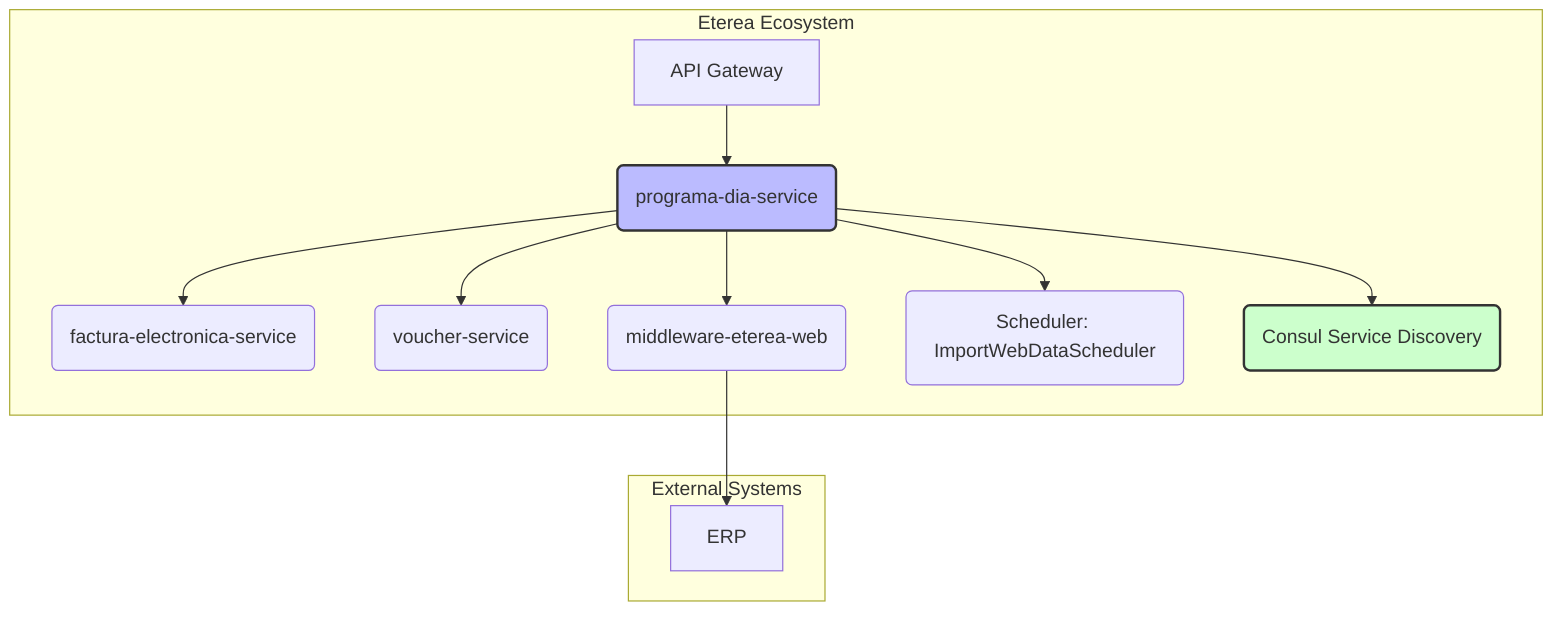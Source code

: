 graph TD
    subgraph "Eterea Ecosystem"
        A[API Gateway] --> PD(programa-dia-service)
        PD --> FE(factura-electronica-service)
        PD --> VS(voucher-service)
        PD --> MW(middleware-eterea-web)
        PD --> SC(Scheduler: ImportWebDataScheduler)
        PD --> CO(Consul Service Discovery)
    end

    subgraph "External Systems"
        MW --> ERP
    end

    style PD fill:#bbf,stroke:#333,stroke-width:2px
    style CO fill:#cfc,stroke:#333,stroke-width:2px